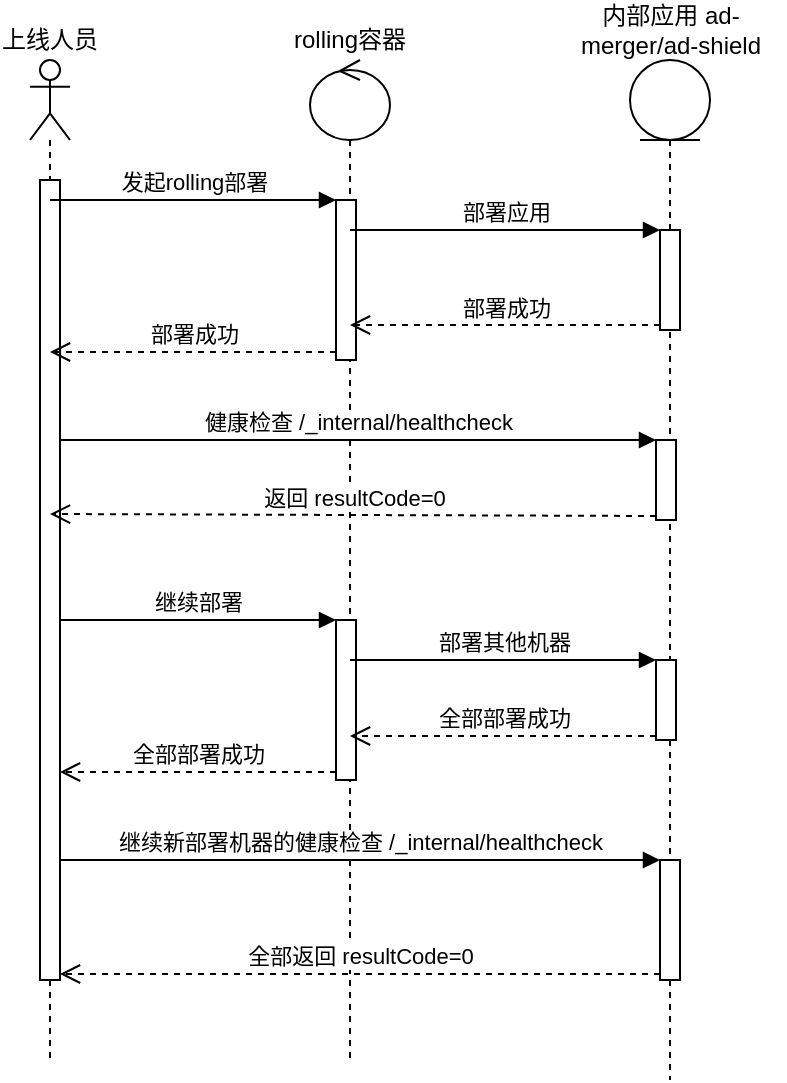 <mxfile version="12.2.9" type="github" pages="2">
  <diagram id="Fh-FkXlsDdvQ9YG-0T8J" name="健康检查-内部应用">
    <mxGraphModel dx="693" dy="735" grid="1" gridSize="10" guides="1" tooltips="1" connect="1" arrows="1" fold="1" page="1" pageScale="1" pageWidth="827" pageHeight="1169" math="0" shadow="0">
      <root>
        <mxCell id="0"/>
        <mxCell id="1" parent="0"/>
        <mxCell id="2grXtlixt6GDwMJXmLDy-22" value="" style="shape=umlLifeline;participant=umlActor;perimeter=lifelinePerimeter;whiteSpace=wrap;html=1;container=1;collapsible=0;recursiveResize=0;verticalAlign=top;spacingTop=36;labelBackgroundColor=#ffffff;outlineConnect=0;" vertex="1" parent="1">
          <mxGeometry x="90" y="80" width="20" height="500" as="geometry"/>
        </mxCell>
        <mxCell id="2grXtlixt6GDwMJXmLDy-32" value="" style="html=1;points=[];perimeter=orthogonalPerimeter;" vertex="1" parent="2grXtlixt6GDwMJXmLDy-22">
          <mxGeometry x="5" y="60" width="10" height="400" as="geometry"/>
        </mxCell>
        <mxCell id="2grXtlixt6GDwMJXmLDy-23" value="" style="shape=umlLifeline;participant=umlEntity;perimeter=lifelinePerimeter;whiteSpace=wrap;html=1;container=1;collapsible=0;recursiveResize=0;verticalAlign=top;spacingTop=36;labelBackgroundColor=#ffffff;outlineConnect=0;" vertex="1" parent="1">
          <mxGeometry x="390" y="80" width="40" height="510" as="geometry"/>
        </mxCell>
        <mxCell id="2grXtlixt6GDwMJXmLDy-36" value="" style="html=1;points=[];perimeter=orthogonalPerimeter;" vertex="1" parent="2grXtlixt6GDwMJXmLDy-23">
          <mxGeometry x="15" y="85" width="10" height="50" as="geometry"/>
        </mxCell>
        <mxCell id="2grXtlixt6GDwMJXmLDy-39" value="" style="html=1;points=[];perimeter=orthogonalPerimeter;" vertex="1" parent="2grXtlixt6GDwMJXmLDy-23">
          <mxGeometry x="13" y="190" width="10" height="40" as="geometry"/>
        </mxCell>
        <mxCell id="2grXtlixt6GDwMJXmLDy-46" value="" style="html=1;points=[];perimeter=orthogonalPerimeter;" vertex="1" parent="2grXtlixt6GDwMJXmLDy-23">
          <mxGeometry x="13" y="300" width="10" height="40" as="geometry"/>
        </mxCell>
        <mxCell id="2grXtlixt6GDwMJXmLDy-51" value="" style="html=1;points=[];perimeter=orthogonalPerimeter;" vertex="1" parent="2grXtlixt6GDwMJXmLDy-23">
          <mxGeometry x="15" y="400" width="10" height="60" as="geometry"/>
        </mxCell>
        <mxCell id="2grXtlixt6GDwMJXmLDy-24" value="" style="shape=umlLifeline;participant=umlControl;perimeter=lifelinePerimeter;whiteSpace=wrap;html=1;container=1;collapsible=0;recursiveResize=0;verticalAlign=top;spacingTop=36;labelBackgroundColor=#ffffff;outlineConnect=0;" vertex="1" parent="1">
          <mxGeometry x="230" y="80" width="40" height="500" as="geometry"/>
        </mxCell>
        <mxCell id="2grXtlixt6GDwMJXmLDy-33" value="" style="html=1;points=[];perimeter=orthogonalPerimeter;" vertex="1" parent="2grXtlixt6GDwMJXmLDy-24">
          <mxGeometry x="13" y="70" width="10" height="80" as="geometry"/>
        </mxCell>
        <mxCell id="2grXtlixt6GDwMJXmLDy-42" value="" style="html=1;points=[];perimeter=orthogonalPerimeter;" vertex="1" parent="2grXtlixt6GDwMJXmLDy-24">
          <mxGeometry x="13" y="280" width="10" height="80" as="geometry"/>
        </mxCell>
        <mxCell id="2grXtlixt6GDwMJXmLDy-26" value="上线人员" style="text;html=1;strokeColor=none;fillColor=none;align=center;verticalAlign=middle;whiteSpace=wrap;rounded=0;" vertex="1" parent="1">
          <mxGeometry x="75" y="60" width="50" height="20" as="geometry"/>
        </mxCell>
        <mxCell id="2grXtlixt6GDwMJXmLDy-27" value="rolling容器" style="text;html=1;strokeColor=none;fillColor=none;align=center;verticalAlign=middle;whiteSpace=wrap;rounded=0;" vertex="1" parent="1">
          <mxGeometry x="220" y="60" width="60" height="20" as="geometry"/>
        </mxCell>
        <mxCell id="2grXtlixt6GDwMJXmLDy-29" value="内部应用 ad-merger/ad-shield" style="text;html=1;strokeColor=none;fillColor=none;align=center;verticalAlign=middle;whiteSpace=wrap;rounded=0;" vertex="1" parent="1">
          <mxGeometry x="352.5" y="50" width="115" height="30" as="geometry"/>
        </mxCell>
        <mxCell id="2grXtlixt6GDwMJXmLDy-34" value="发起rolling部署" style="html=1;verticalAlign=bottom;endArrow=block;entryX=0;entryY=0;" edge="1" target="2grXtlixt6GDwMJXmLDy-33" parent="1">
          <mxGeometry relative="1" as="geometry">
            <mxPoint x="100" y="150" as="sourcePoint"/>
          </mxGeometry>
        </mxCell>
        <mxCell id="2grXtlixt6GDwMJXmLDy-37" value="部署应用" style="html=1;verticalAlign=bottom;endArrow=block;entryX=0;entryY=0;" edge="1" target="2grXtlixt6GDwMJXmLDy-36" parent="1" source="2grXtlixt6GDwMJXmLDy-24">
          <mxGeometry relative="1" as="geometry">
            <mxPoint x="330" y="160" as="sourcePoint"/>
          </mxGeometry>
        </mxCell>
        <mxCell id="2grXtlixt6GDwMJXmLDy-38" value="部署成功" style="html=1;verticalAlign=bottom;endArrow=open;dashed=1;endSize=8;exitX=0;exitY=0.95;" edge="1" source="2grXtlixt6GDwMJXmLDy-36" parent="1" target="2grXtlixt6GDwMJXmLDy-24">
          <mxGeometry relative="1" as="geometry">
            <mxPoint x="330" y="236" as="targetPoint"/>
          </mxGeometry>
        </mxCell>
        <mxCell id="2grXtlixt6GDwMJXmLDy-35" value="部署成功" style="html=1;verticalAlign=bottom;endArrow=open;dashed=1;endSize=8;exitX=0;exitY=0.95;" edge="1" source="2grXtlixt6GDwMJXmLDy-33" parent="1">
          <mxGeometry relative="1" as="geometry">
            <mxPoint x="100" y="226" as="targetPoint"/>
          </mxGeometry>
        </mxCell>
        <mxCell id="2grXtlixt6GDwMJXmLDy-40" value="健康检查&amp;nbsp;/_internal/healthcheck" style="html=1;verticalAlign=bottom;endArrow=block;entryX=0;entryY=0;" edge="1" target="2grXtlixt6GDwMJXmLDy-39" parent="1" source="2grXtlixt6GDwMJXmLDy-32">
          <mxGeometry relative="1" as="geometry">
            <mxPoint x="338" y="270" as="sourcePoint"/>
          </mxGeometry>
        </mxCell>
        <mxCell id="2grXtlixt6GDwMJXmLDy-41" value="返回 resultCode=0" style="html=1;verticalAlign=bottom;endArrow=open;dashed=1;endSize=8;exitX=0;exitY=0.95;" edge="1" source="2grXtlixt6GDwMJXmLDy-39" parent="1">
          <mxGeometry relative="1" as="geometry">
            <mxPoint x="100" y="307" as="targetPoint"/>
          </mxGeometry>
        </mxCell>
        <mxCell id="2grXtlixt6GDwMJXmLDy-47" value="部署其他机器" style="html=1;verticalAlign=bottom;endArrow=block;entryX=0;entryY=0;" edge="1" target="2grXtlixt6GDwMJXmLDy-46" parent="1" source="2grXtlixt6GDwMJXmLDy-24">
          <mxGeometry relative="1" as="geometry">
            <mxPoint x="333" y="365" as="sourcePoint"/>
          </mxGeometry>
        </mxCell>
        <mxCell id="2grXtlixt6GDwMJXmLDy-48" value="全部部署成功" style="html=1;verticalAlign=bottom;endArrow=open;dashed=1;endSize=8;exitX=0;exitY=0.95;" edge="1" source="2grXtlixt6GDwMJXmLDy-46" parent="1" target="2grXtlixt6GDwMJXmLDy-24">
          <mxGeometry relative="1" as="geometry">
            <mxPoint x="333" y="441" as="targetPoint"/>
          </mxGeometry>
        </mxCell>
        <mxCell id="2grXtlixt6GDwMJXmLDy-43" value="继续部署" style="html=1;verticalAlign=bottom;endArrow=block;entryX=0;entryY=0;" edge="1" target="2grXtlixt6GDwMJXmLDy-42" parent="1" source="2grXtlixt6GDwMJXmLDy-32">
          <mxGeometry relative="1" as="geometry">
            <mxPoint x="173" y="360" as="sourcePoint"/>
          </mxGeometry>
        </mxCell>
        <mxCell id="2grXtlixt6GDwMJXmLDy-44" value="全部部署成功" style="html=1;verticalAlign=bottom;endArrow=open;dashed=1;endSize=8;exitX=0;exitY=0.95;" edge="1" source="2grXtlixt6GDwMJXmLDy-42" parent="1" target="2grXtlixt6GDwMJXmLDy-32">
          <mxGeometry relative="1" as="geometry">
            <mxPoint x="173" y="436" as="targetPoint"/>
          </mxGeometry>
        </mxCell>
        <mxCell id="2grXtlixt6GDwMJXmLDy-52" value="继续新部署机器的健康检查&amp;nbsp;/_internal/healthcheck" style="html=1;verticalAlign=bottom;endArrow=block;entryX=0;entryY=0;" edge="1" target="2grXtlixt6GDwMJXmLDy-51" parent="1" source="2grXtlixt6GDwMJXmLDy-32">
          <mxGeometry relative="1" as="geometry">
            <mxPoint x="335" y="460" as="sourcePoint"/>
          </mxGeometry>
        </mxCell>
        <mxCell id="2grXtlixt6GDwMJXmLDy-53" value="全部返回 resultCode=0" style="html=1;verticalAlign=bottom;endArrow=open;dashed=1;endSize=8;exitX=0;exitY=0.95;" edge="1" source="2grXtlixt6GDwMJXmLDy-51" parent="1" target="2grXtlixt6GDwMJXmLDy-32">
          <mxGeometry relative="1" as="geometry">
            <mxPoint x="335" y="536" as="targetPoint"/>
          </mxGeometry>
        </mxCell>
      </root>
    </mxGraphModel>
  </diagram>
  <diagram id="S7DcQV-WI3VMxdT51oJz" name="健康检查-外部接流应用">
    <mxGraphModel dx="693" dy="735" grid="1" gridSize="10" guides="1" tooltips="1" connect="1" arrows="1" fold="1" page="1" pageScale="1" pageWidth="827" pageHeight="1169" math="0" shadow="0">
      <root>
        <mxCell id="tiXLGSME1eJIfE_H34ZT-0"/>
        <mxCell id="tiXLGSME1eJIfE_H34ZT-1" parent="tiXLGSME1eJIfE_H34ZT-0"/>
        <mxCell id="hFMVxIxCYPqNkyFLA2VE-0" value="" style="shape=umlLifeline;participant=umlActor;perimeter=lifelinePerimeter;whiteSpace=wrap;html=1;container=1;collapsible=0;recursiveResize=0;verticalAlign=top;spacingTop=36;labelBackgroundColor=#ffffff;outlineConnect=0;" vertex="1" parent="tiXLGSME1eJIfE_H34ZT-1">
          <mxGeometry x="90" y="80" width="20" height="770" as="geometry"/>
        </mxCell>
        <mxCell id="hFMVxIxCYPqNkyFLA2VE-1" value="" style="html=1;points=[];perimeter=orthogonalPerimeter;" vertex="1" parent="hFMVxIxCYPqNkyFLA2VE-0">
          <mxGeometry x="5" y="60" width="10" height="630" as="geometry"/>
        </mxCell>
        <mxCell id="hFMVxIxCYPqNkyFLA2VE-2" value="" style="shape=umlLifeline;participant=umlEntity;perimeter=lifelinePerimeter;whiteSpace=wrap;html=1;container=1;collapsible=0;recursiveResize=0;verticalAlign=top;spacingTop=36;labelBackgroundColor=#ffffff;outlineConnect=0;" vertex="1" parent="tiXLGSME1eJIfE_H34ZT-1">
          <mxGeometry x="390" y="80" width="40" height="790" as="geometry"/>
        </mxCell>
        <mxCell id="hFMVxIxCYPqNkyFLA2VE-3" value="" style="html=1;points=[];perimeter=orthogonalPerimeter;" vertex="1" parent="hFMVxIxCYPqNkyFLA2VE-2">
          <mxGeometry x="15" y="85" width="10" height="50" as="geometry"/>
        </mxCell>
        <mxCell id="hFMVxIxCYPqNkyFLA2VE-4" value="" style="html=1;points=[];perimeter=orthogonalPerimeter;" vertex="1" parent="hFMVxIxCYPqNkyFLA2VE-2">
          <mxGeometry x="13" y="190" width="10" height="40" as="geometry"/>
        </mxCell>
        <mxCell id="hFMVxIxCYPqNkyFLA2VE-5" value="" style="html=1;points=[];perimeter=orthogonalPerimeter;" vertex="1" parent="hFMVxIxCYPqNkyFLA2VE-2">
          <mxGeometry x="11" y="420" width="10" height="40" as="geometry"/>
        </mxCell>
        <mxCell id="hFMVxIxCYPqNkyFLA2VE-6" value="" style="html=1;points=[];perimeter=orthogonalPerimeter;" vertex="1" parent="hFMVxIxCYPqNkyFLA2VE-2">
          <mxGeometry x="13" y="520" width="10" height="60" as="geometry"/>
        </mxCell>
        <mxCell id="hFMVxIxCYPqNkyFLA2VE-7" value="" style="shape=umlLifeline;participant=umlControl;perimeter=lifelinePerimeter;whiteSpace=wrap;html=1;container=1;collapsible=0;recursiveResize=0;verticalAlign=top;spacingTop=36;labelBackgroundColor=#ffffff;outlineConnect=0;" vertex="1" parent="tiXLGSME1eJIfE_H34ZT-1">
          <mxGeometry x="230" y="80" width="40" height="760" as="geometry"/>
        </mxCell>
        <mxCell id="hFMVxIxCYPqNkyFLA2VE-8" value="" style="html=1;points=[];perimeter=orthogonalPerimeter;" vertex="1" parent="hFMVxIxCYPqNkyFLA2VE-7">
          <mxGeometry x="13" y="70" width="10" height="80" as="geometry"/>
        </mxCell>
        <mxCell id="hFMVxIxCYPqNkyFLA2VE-9" value="" style="html=1;points=[];perimeter=orthogonalPerimeter;" vertex="1" parent="hFMVxIxCYPqNkyFLA2VE-7">
          <mxGeometry x="11" y="400" width="10" height="80" as="geometry"/>
        </mxCell>
        <mxCell id="hFMVxIxCYPqNkyFLA2VE-10" value="上线人员" style="text;html=1;strokeColor=none;fillColor=none;align=center;verticalAlign=middle;whiteSpace=wrap;rounded=0;" vertex="1" parent="tiXLGSME1eJIfE_H34ZT-1">
          <mxGeometry x="75" y="60" width="50" height="20" as="geometry"/>
        </mxCell>
        <mxCell id="hFMVxIxCYPqNkyFLA2VE-11" value="rolling容器" style="text;html=1;strokeColor=none;fillColor=none;align=center;verticalAlign=middle;whiteSpace=wrap;rounded=0;" vertex="1" parent="tiXLGSME1eJIfE_H34ZT-1">
          <mxGeometry x="220" y="60" width="60" height="20" as="geometry"/>
        </mxCell>
        <mxCell id="hFMVxIxCYPqNkyFLA2VE-12" value="内部应用 ad-ssp" style="text;html=1;strokeColor=none;fillColor=none;align=center;verticalAlign=middle;whiteSpace=wrap;rounded=0;" vertex="1" parent="tiXLGSME1eJIfE_H34ZT-1">
          <mxGeometry x="352.5" y="50" width="115" height="30" as="geometry"/>
        </mxCell>
        <mxCell id="hFMVxIxCYPqNkyFLA2VE-13" value="发起rolling部署" style="html=1;verticalAlign=bottom;endArrow=block;entryX=0;entryY=0;" edge="1" parent="tiXLGSME1eJIfE_H34ZT-1" target="hFMVxIxCYPqNkyFLA2VE-8">
          <mxGeometry relative="1" as="geometry">
            <mxPoint x="100" y="150" as="sourcePoint"/>
          </mxGeometry>
        </mxCell>
        <mxCell id="hFMVxIxCYPqNkyFLA2VE-14" value="部署应用" style="html=1;verticalAlign=bottom;endArrow=block;entryX=0;entryY=0;" edge="1" parent="tiXLGSME1eJIfE_H34ZT-1" source="hFMVxIxCYPqNkyFLA2VE-7" target="hFMVxIxCYPqNkyFLA2VE-3">
          <mxGeometry relative="1" as="geometry">
            <mxPoint x="330" y="160" as="sourcePoint"/>
          </mxGeometry>
        </mxCell>
        <mxCell id="hFMVxIxCYPqNkyFLA2VE-15" value="部署成功" style="html=1;verticalAlign=bottom;endArrow=open;dashed=1;endSize=8;exitX=0;exitY=0.95;" edge="1" parent="tiXLGSME1eJIfE_H34ZT-1" source="hFMVxIxCYPqNkyFLA2VE-3" target="hFMVxIxCYPqNkyFLA2VE-7">
          <mxGeometry relative="1" as="geometry">
            <mxPoint x="330" y="236" as="targetPoint"/>
          </mxGeometry>
        </mxCell>
        <mxCell id="hFMVxIxCYPqNkyFLA2VE-16" value="部署成功" style="html=1;verticalAlign=bottom;endArrow=open;dashed=1;endSize=8;exitX=0;exitY=0.95;" edge="1" parent="tiXLGSME1eJIfE_H34ZT-1" source="hFMVxIxCYPqNkyFLA2VE-8">
          <mxGeometry relative="1" as="geometry">
            <mxPoint x="100" y="226" as="targetPoint"/>
          </mxGeometry>
        </mxCell>
        <mxCell id="hFMVxIxCYPqNkyFLA2VE-17" value="健康检查&amp;nbsp;/_internal/healthcheck" style="html=1;verticalAlign=bottom;endArrow=block;entryX=0;entryY=0;" edge="1" parent="tiXLGSME1eJIfE_H34ZT-1" source="hFMVxIxCYPqNkyFLA2VE-1" target="hFMVxIxCYPqNkyFLA2VE-4">
          <mxGeometry relative="1" as="geometry">
            <mxPoint x="338" y="270" as="sourcePoint"/>
          </mxGeometry>
        </mxCell>
        <mxCell id="hFMVxIxCYPqNkyFLA2VE-18" value="返回 resultCode=0" style="html=1;verticalAlign=bottom;endArrow=open;dashed=1;endSize=8;exitX=0;exitY=0.95;" edge="1" parent="tiXLGSME1eJIfE_H34ZT-1" source="hFMVxIxCYPqNkyFLA2VE-4">
          <mxGeometry relative="1" as="geometry">
            <mxPoint x="100" y="307" as="targetPoint"/>
          </mxGeometry>
        </mxCell>
        <mxCell id="hFMVxIxCYPqNkyFLA2VE-19" value="部署其他机器" style="html=1;verticalAlign=bottom;endArrow=block;entryX=0;entryY=0;" edge="1" parent="tiXLGSME1eJIfE_H34ZT-1" target="hFMVxIxCYPqNkyFLA2VE-5">
          <mxGeometry relative="1" as="geometry">
            <mxPoint x="247.5" y="500" as="sourcePoint"/>
          </mxGeometry>
        </mxCell>
        <mxCell id="hFMVxIxCYPqNkyFLA2VE-20" value="全部部署成功" style="html=1;verticalAlign=bottom;endArrow=open;dashed=1;endSize=8;exitX=0;exitY=0.95;" edge="1" parent="tiXLGSME1eJIfE_H34ZT-1" source="hFMVxIxCYPqNkyFLA2VE-5">
          <mxGeometry relative="1" as="geometry">
            <mxPoint x="247.5" y="538" as="targetPoint"/>
          </mxGeometry>
        </mxCell>
        <mxCell id="hFMVxIxCYPqNkyFLA2VE-21" value="继续部署" style="html=1;verticalAlign=bottom;endArrow=block;entryX=0;entryY=0;" edge="1" parent="tiXLGSME1eJIfE_H34ZT-1" target="hFMVxIxCYPqNkyFLA2VE-9">
          <mxGeometry relative="1" as="geometry">
            <mxPoint x="103" y="480" as="sourcePoint"/>
          </mxGeometry>
        </mxCell>
        <mxCell id="hFMVxIxCYPqNkyFLA2VE-22" value="全部部署成功" style="html=1;verticalAlign=bottom;endArrow=open;dashed=1;endSize=8;exitX=0;exitY=0.95;" edge="1" parent="tiXLGSME1eJIfE_H34ZT-1" source="hFMVxIxCYPqNkyFLA2VE-9">
          <mxGeometry relative="1" as="geometry">
            <mxPoint x="103" y="556" as="targetPoint"/>
          </mxGeometry>
        </mxCell>
        <mxCell id="hFMVxIxCYPqNkyFLA2VE-23" value="继续新部署机器的健康检查&amp;nbsp;/_internal/healthcheck" style="html=1;verticalAlign=bottom;endArrow=block;entryX=0;entryY=0;" edge="1" parent="tiXLGSME1eJIfE_H34ZT-1" target="hFMVxIxCYPqNkyFLA2VE-6">
          <mxGeometry relative="1" as="geometry">
            <mxPoint x="103" y="600" as="sourcePoint"/>
          </mxGeometry>
        </mxCell>
        <mxCell id="hFMVxIxCYPqNkyFLA2VE-24" value="全部返回 resultCode=0" style="html=1;verticalAlign=bottom;endArrow=open;dashed=1;endSize=8;exitX=0;exitY=0.95;" edge="1" parent="tiXLGSME1eJIfE_H34ZT-1" source="hFMVxIxCYPqNkyFLA2VE-6">
          <mxGeometry relative="1" as="geometry">
            <mxPoint x="103" y="657" as="targetPoint"/>
          </mxGeometry>
        </mxCell>
        <mxCell id="hFMVxIxCYPqNkyFLA2VE-25" value="" style="shape=umlLifeline;participant=umlEntity;perimeter=lifelinePerimeter;whiteSpace=wrap;html=1;container=1;collapsible=0;recursiveResize=0;verticalAlign=top;spacingTop=36;labelBackgroundColor=#ffffff;outlineConnect=0;" vertex="1" parent="tiXLGSME1eJIfE_H34ZT-1">
          <mxGeometry x="560" y="80" width="40" height="740" as="geometry"/>
        </mxCell>
        <mxCell id="hFMVxIxCYPqNkyFLA2VE-27" value="" style="html=1;points=[];perimeter=orthogonalPerimeter;" vertex="1" parent="hFMVxIxCYPqNkyFLA2VE-25">
          <mxGeometry x="15" y="280" width="10" height="60" as="geometry"/>
        </mxCell>
        <mxCell id="hFMVxIxCYPqNkyFLA2VE-30" value="" style="html=1;points=[];perimeter=orthogonalPerimeter;" vertex="1" parent="hFMVxIxCYPqNkyFLA2VE-25">
          <mxGeometry x="15" y="620" width="10" height="60" as="geometry"/>
        </mxCell>
        <mxCell id="hFMVxIxCYPqNkyFLA2VE-31" value="观察granafa 全部上线机器接入流量是否正常" style="html=1;verticalAlign=bottom;endArrow=block;entryX=0;entryY=0;" edge="1" parent="hFMVxIxCYPqNkyFLA2VE-25" target="hFMVxIxCYPqNkyFLA2VE-30">
          <mxGeometry relative="1" as="geometry">
            <mxPoint x="-460" y="620" as="sourcePoint"/>
          </mxGeometry>
        </mxCell>
        <mxCell id="hFMVxIxCYPqNkyFLA2VE-32" value="观察一段时间（默认5分钟）无异常且无异常警告" style="html=1;verticalAlign=bottom;endArrow=open;dashed=1;endSize=8;exitX=0;exitY=0.95;" edge="1" parent="hFMVxIxCYPqNkyFLA2VE-25" source="hFMVxIxCYPqNkyFLA2VE-30">
          <mxGeometry relative="1" as="geometry">
            <mxPoint x="-455" y="677" as="targetPoint"/>
          </mxGeometry>
        </mxCell>
        <mxCell id="hFMVxIxCYPqNkyFLA2VE-33" value="Text" style="text;html=1;align=center;verticalAlign=middle;resizable=0;points=[];;labelBackgroundColor=#ffffff;" vertex="1" connectable="0" parent="hFMVxIxCYPqNkyFLA2VE-32">
          <mxGeometry x="0.06" y="-3" relative="1" as="geometry">
            <mxPoint as="offset"/>
          </mxGeometry>
        </mxCell>
        <mxCell id="hFMVxIxCYPqNkyFLA2VE-26" value="grafana指标监控" style="text;align=center;fontStyle=1;verticalAlign=middle;spacingLeft=3;spacingRight=3;strokeColor=none;rotatable=0;points=[[0,0.5],[1,0.5]];portConstraint=eastwest;" vertex="1" parent="tiXLGSME1eJIfE_H34ZT-1">
          <mxGeometry x="540" y="54" width="80" height="26" as="geometry"/>
        </mxCell>
        <mxCell id="hFMVxIxCYPqNkyFLA2VE-28" value="观察granafa 上线机器接入流量是否正常" style="html=1;verticalAlign=bottom;endArrow=block;entryX=0;entryY=0;" edge="1" target="hFMVxIxCYPqNkyFLA2VE-27" parent="tiXLGSME1eJIfE_H34ZT-1">
          <mxGeometry relative="1" as="geometry">
            <mxPoint x="100" y="360" as="sourcePoint"/>
          </mxGeometry>
        </mxCell>
        <mxCell id="hFMVxIxCYPqNkyFLA2VE-29" value="观察一段时间（默认5分钟）无异常且无异常警告" style="html=1;verticalAlign=bottom;endArrow=open;dashed=1;endSize=8;exitX=0;exitY=0.95;" edge="1" source="hFMVxIxCYPqNkyFLA2VE-27" parent="tiXLGSME1eJIfE_H34ZT-1" target="hFMVxIxCYPqNkyFLA2VE-1">
          <mxGeometry relative="1" as="geometry">
            <mxPoint x="505" y="426" as="targetPoint"/>
          </mxGeometry>
        </mxCell>
      </root>
    </mxGraphModel>
  </diagram>
</mxfile>

